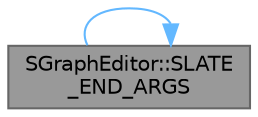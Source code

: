 digraph "SGraphEditor::SLATE_END_ARGS"
{
 // INTERACTIVE_SVG=YES
 // LATEX_PDF_SIZE
  bgcolor="transparent";
  edge [fontname=Helvetica,fontsize=10,labelfontname=Helvetica,labelfontsize=10];
  node [fontname=Helvetica,fontsize=10,shape=box,height=0.2,width=0.4];
  rankdir="LR";
  Node1 [id="Node000001",label="SGraphEditor::SLATE\l_END_ARGS",height=0.2,width=0.4,color="gray40", fillcolor="grey60", style="filled", fontcolor="black",tooltip="Loads the GraphEditorModule and constructs a GraphEditor as a child of this widget."];
  Node1 -> Node1 [id="edge1_Node000001_Node000001",color="steelblue1",style="solid",tooltip=" "];
}
